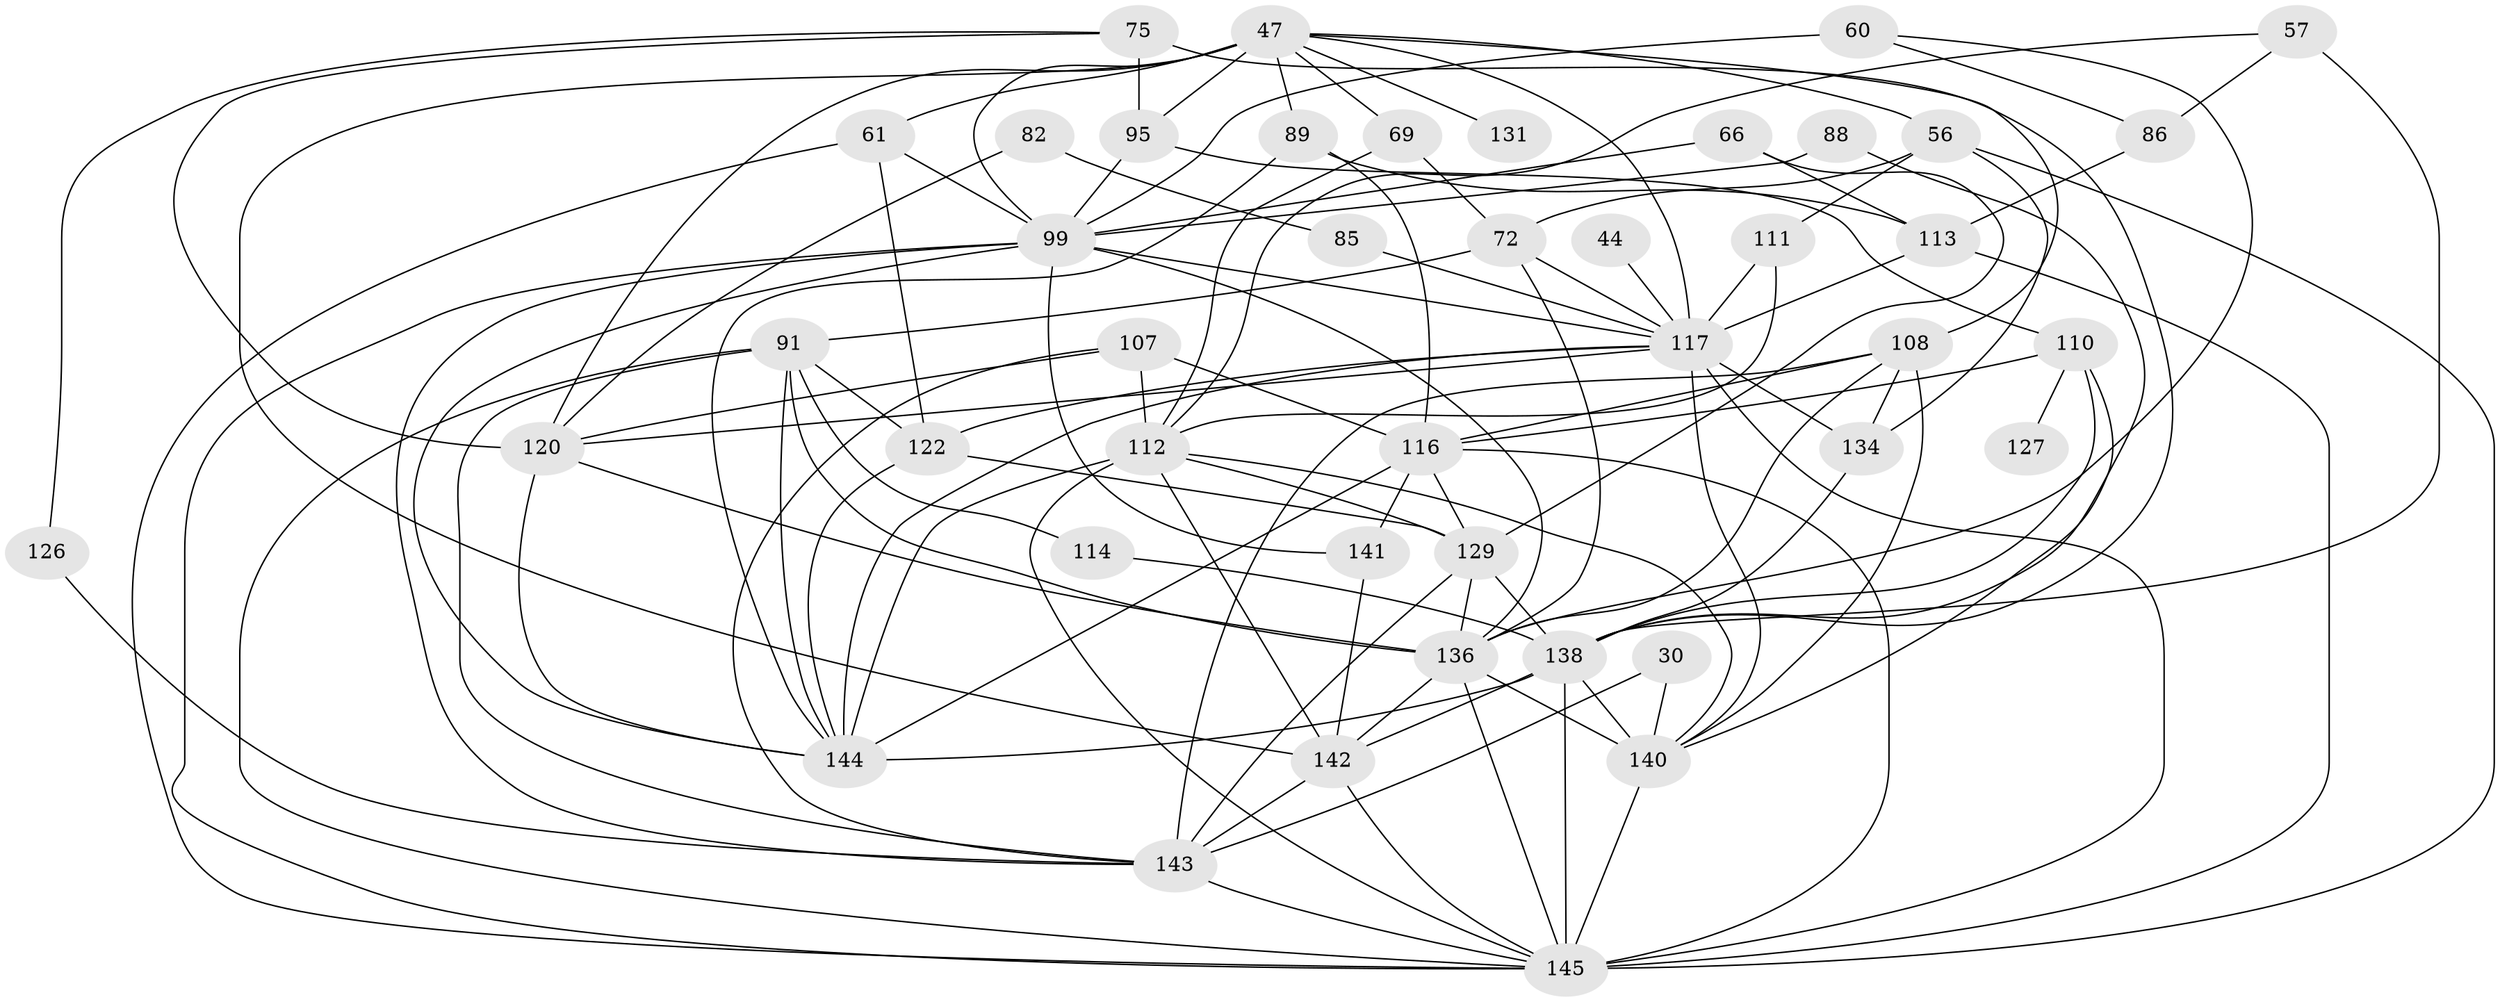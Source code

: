 // original degree distribution, {6: 0.11724137931034483, 4: 0.27586206896551724, 3: 0.2482758620689655, 7: 0.027586206896551724, 2: 0.15172413793103448, 5: 0.16551724137931034, 8: 0.006896551724137931, 10: 0.006896551724137931}
// Generated by graph-tools (version 1.1) at 2025/53/03/04/25 21:53:43]
// undirected, 43 vertices, 116 edges
graph export_dot {
graph [start="1"]
  node [color=gray90,style=filled];
  30;
  44;
  47 [super="+28"];
  56 [super="+7"];
  57;
  60;
  61;
  66;
  69 [super="+21"];
  72 [super="+9"];
  75 [super="+33"];
  82;
  85;
  86;
  88;
  89 [super="+87"];
  91 [super="+79"];
  95;
  99 [super="+45+51"];
  107;
  108;
  110 [super="+92"];
  111;
  112 [super="+25+94"];
  113 [super="+52"];
  114;
  116 [super="+104+24"];
  117 [super="+80+67+109"];
  120 [super="+8+32"];
  122 [super="+15+40+70"];
  126;
  127;
  129 [super="+39+76+65+101"];
  131;
  134 [super="+102"];
  136 [super="+23+38+83"];
  138 [super="+125+73+124+100"];
  140 [super="+22+42+123+130"];
  141 [super="+128"];
  142 [super="+96+135"];
  143 [super="+115+97"];
  144 [super="+121+139"];
  145 [super="+84+50+137+133"];
  30 -- 143;
  30 -- 140;
  44 -- 117 [weight=2];
  47 -- 95 [weight=2];
  47 -- 131 [weight=2];
  47 -- 120 [weight=3];
  47 -- 56;
  47 -- 99;
  47 -- 69;
  47 -- 108 [weight=2];
  47 -- 89;
  47 -- 61;
  47 -- 142;
  47 -- 117;
  56 -- 72;
  56 -- 111;
  56 -- 134;
  56 -- 145;
  57 -- 86;
  57 -- 112;
  57 -- 138 [weight=2];
  60 -- 99 [weight=2];
  60 -- 86;
  60 -- 136;
  61 -- 99 [weight=3];
  61 -- 122;
  61 -- 145;
  66 -- 99 [weight=2];
  66 -- 113;
  66 -- 129;
  69 -- 112;
  69 -- 72;
  72 -- 91;
  72 -- 117 [weight=3];
  72 -- 136 [weight=2];
  75 -- 138 [weight=2];
  75 -- 126;
  75 -- 120;
  75 -- 95;
  82 -- 85;
  82 -- 120;
  85 -- 117 [weight=2];
  86 -- 113;
  88 -- 99;
  88 -- 138;
  89 -- 144;
  89 -- 116;
  89 -- 113;
  91 -- 145 [weight=2];
  91 -- 114;
  91 -- 136 [weight=2];
  91 -- 122;
  91 -- 143;
  91 -- 144;
  95 -- 110;
  95 -- 99;
  99 -- 117 [weight=2];
  99 -- 141 [weight=2];
  99 -- 143;
  99 -- 136;
  99 -- 145;
  99 -- 144;
  107 -- 112;
  107 -- 116;
  107 -- 120;
  107 -- 143;
  108 -- 143 [weight=2];
  108 -- 116 [weight=2];
  108 -- 134 [weight=2];
  108 -- 140;
  108 -- 136;
  110 -- 127 [weight=2];
  110 -- 116 [weight=3];
  110 -- 138;
  110 -- 140;
  111 -- 117 [weight=3];
  111 -- 112;
  112 -- 142 [weight=2];
  112 -- 145;
  112 -- 129;
  112 -- 140;
  112 -- 144;
  113 -- 117 [weight=3];
  113 -- 145 [weight=2];
  114 -- 138;
  116 -- 129 [weight=3];
  116 -- 145 [weight=2];
  116 -- 141;
  116 -- 144;
  117 -- 134 [weight=2];
  117 -- 145 [weight=6];
  117 -- 120 [weight=3];
  117 -- 122;
  117 -- 140;
  117 -- 144;
  120 -- 136;
  120 -- 144 [weight=2];
  122 -- 144;
  122 -- 129;
  126 -- 143;
  129 -- 136 [weight=4];
  129 -- 143 [weight=2];
  129 -- 138 [weight=6];
  134 -- 138 [weight=2];
  136 -- 142 [weight=2];
  136 -- 140;
  136 -- 145 [weight=2];
  138 -- 142 [weight=2];
  138 -- 144 [weight=4];
  138 -- 140 [weight=4];
  138 -- 145 [weight=4];
  140 -- 145;
  141 -- 142;
  142 -- 143 [weight=3];
  142 -- 145;
  143 -- 145 [weight=2];
}
